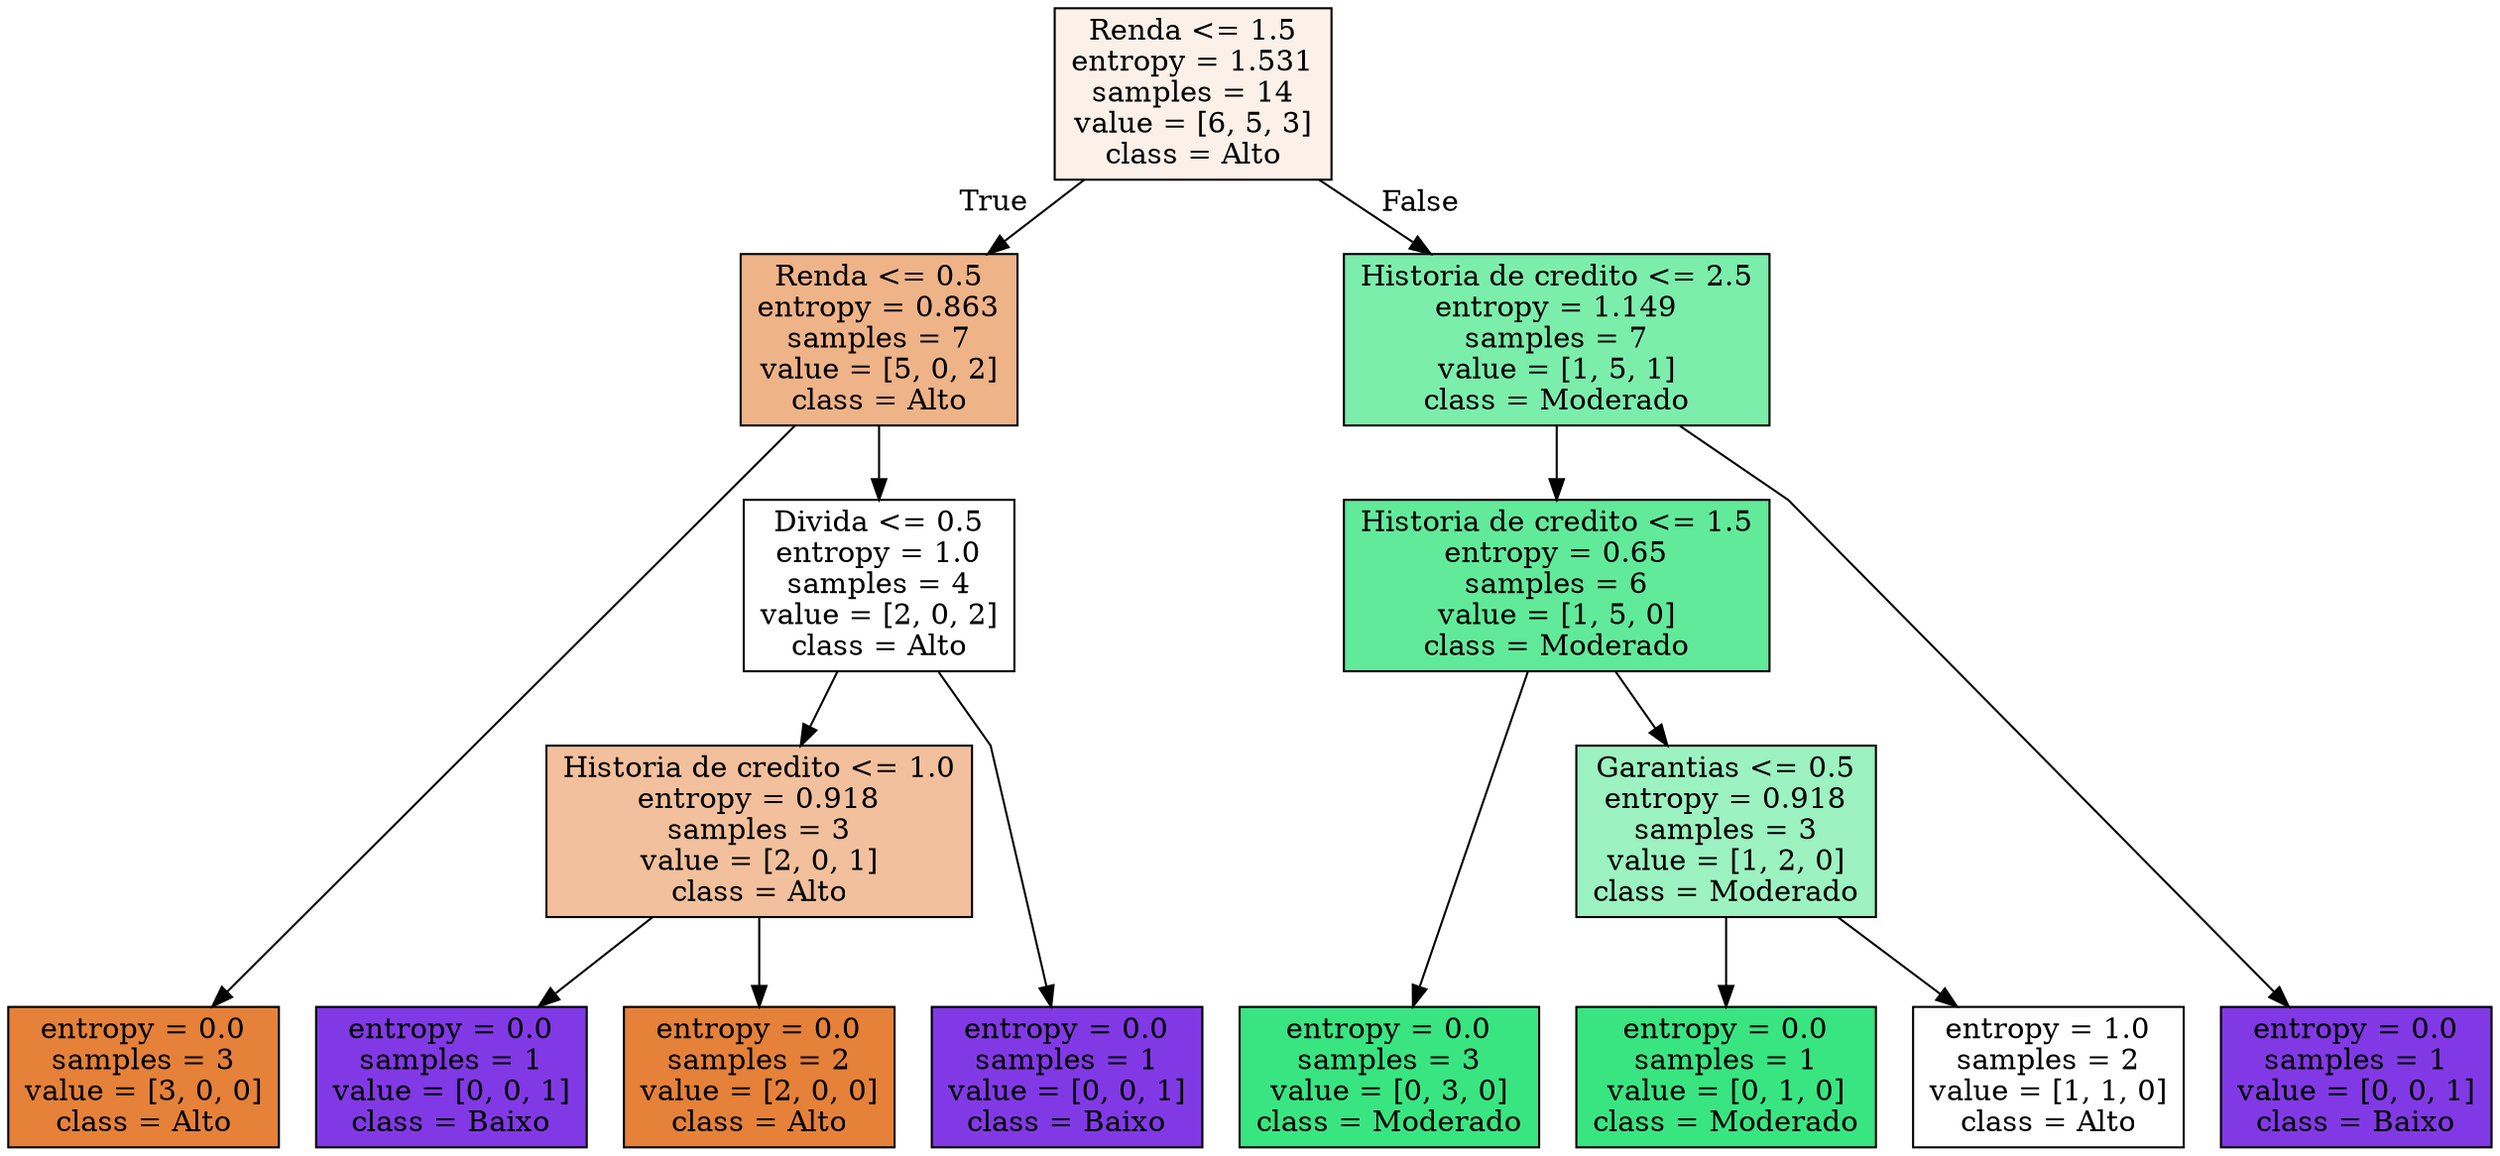 digraph Tree {
node [shape=box, style="filled", color="black"] ;
graph [ranksep=equally, splines=polyline] ;
0 [label="Renda <= 1.5\nentropy = 1.531\nsamples = 14\nvalue = [6, 5, 3]\nclass = Alto", fillcolor="#fcf1e9"] ;
1 [label="Renda <= 0.5\nentropy = 0.863\nsamples = 7\nvalue = [5, 0, 2]\nclass = Alto", fillcolor="#efb388"] ;
0 -> 1 [labeldistance=2.5, labelangle=45, headlabel="True"] ;
2 [label="entropy = 0.0\nsamples = 3\nvalue = [3, 0, 0]\nclass = Alto", fillcolor="#e58139"] ;
1 -> 2 ;
3 [label="Divida <= 0.5\nentropy = 1.0\nsamples = 4\nvalue = [2, 0, 2]\nclass = Alto", fillcolor="#ffffff"] ;
1 -> 3 ;
4 [label="Historia de credito <= 1.0\nentropy = 0.918\nsamples = 3\nvalue = [2, 0, 1]\nclass = Alto", fillcolor="#f2c09c"] ;
3 -> 4 ;
5 [label="entropy = 0.0\nsamples = 1\nvalue = [0, 0, 1]\nclass = Baixo", fillcolor="#8139e5"] ;
4 -> 5 ;
6 [label="entropy = 0.0\nsamples = 2\nvalue = [2, 0, 0]\nclass = Alto", fillcolor="#e58139"] ;
4 -> 6 ;
7 [label="entropy = 0.0\nsamples = 1\nvalue = [0, 0, 1]\nclass = Baixo", fillcolor="#8139e5"] ;
3 -> 7 ;
8 [label="Historia de credito <= 2.5\nentropy = 1.149\nsamples = 7\nvalue = [1, 5, 1]\nclass = Moderado", fillcolor="#7beeab"] ;
0 -> 8 [labeldistance=2.5, labelangle=-45, headlabel="False"] ;
9 [label="Historia de credito <= 1.5\nentropy = 0.65\nsamples = 6\nvalue = [1, 5, 0]\nclass = Moderado", fillcolor="#61ea9a"] ;
8 -> 9 ;
10 [label="entropy = 0.0\nsamples = 3\nvalue = [0, 3, 0]\nclass = Moderado", fillcolor="#39e581"] ;
9 -> 10 ;
11 [label="Garantias <= 0.5\nentropy = 0.918\nsamples = 3\nvalue = [1, 2, 0]\nclass = Moderado", fillcolor="#9cf2c0"] ;
9 -> 11 ;
12 [label="entropy = 0.0\nsamples = 1\nvalue = [0, 1, 0]\nclass = Moderado", fillcolor="#39e581"] ;
11 -> 12 ;
13 [label="entropy = 1.0\nsamples = 2\nvalue = [1, 1, 0]\nclass = Alto", fillcolor="#ffffff"] ;
11 -> 13 ;
14 [label="entropy = 0.0\nsamples = 1\nvalue = [0, 0, 1]\nclass = Baixo", fillcolor="#8139e5"] ;
8 -> 14 ;
{rank=same ; 0} ;
{rank=same ; 1; 8} ;
{rank=same ; 3; 9} ;
{rank=same ; 4; 11} ;
{rank=same ; 2; 5; 6; 7; 10; 12; 13; 14} ;
}